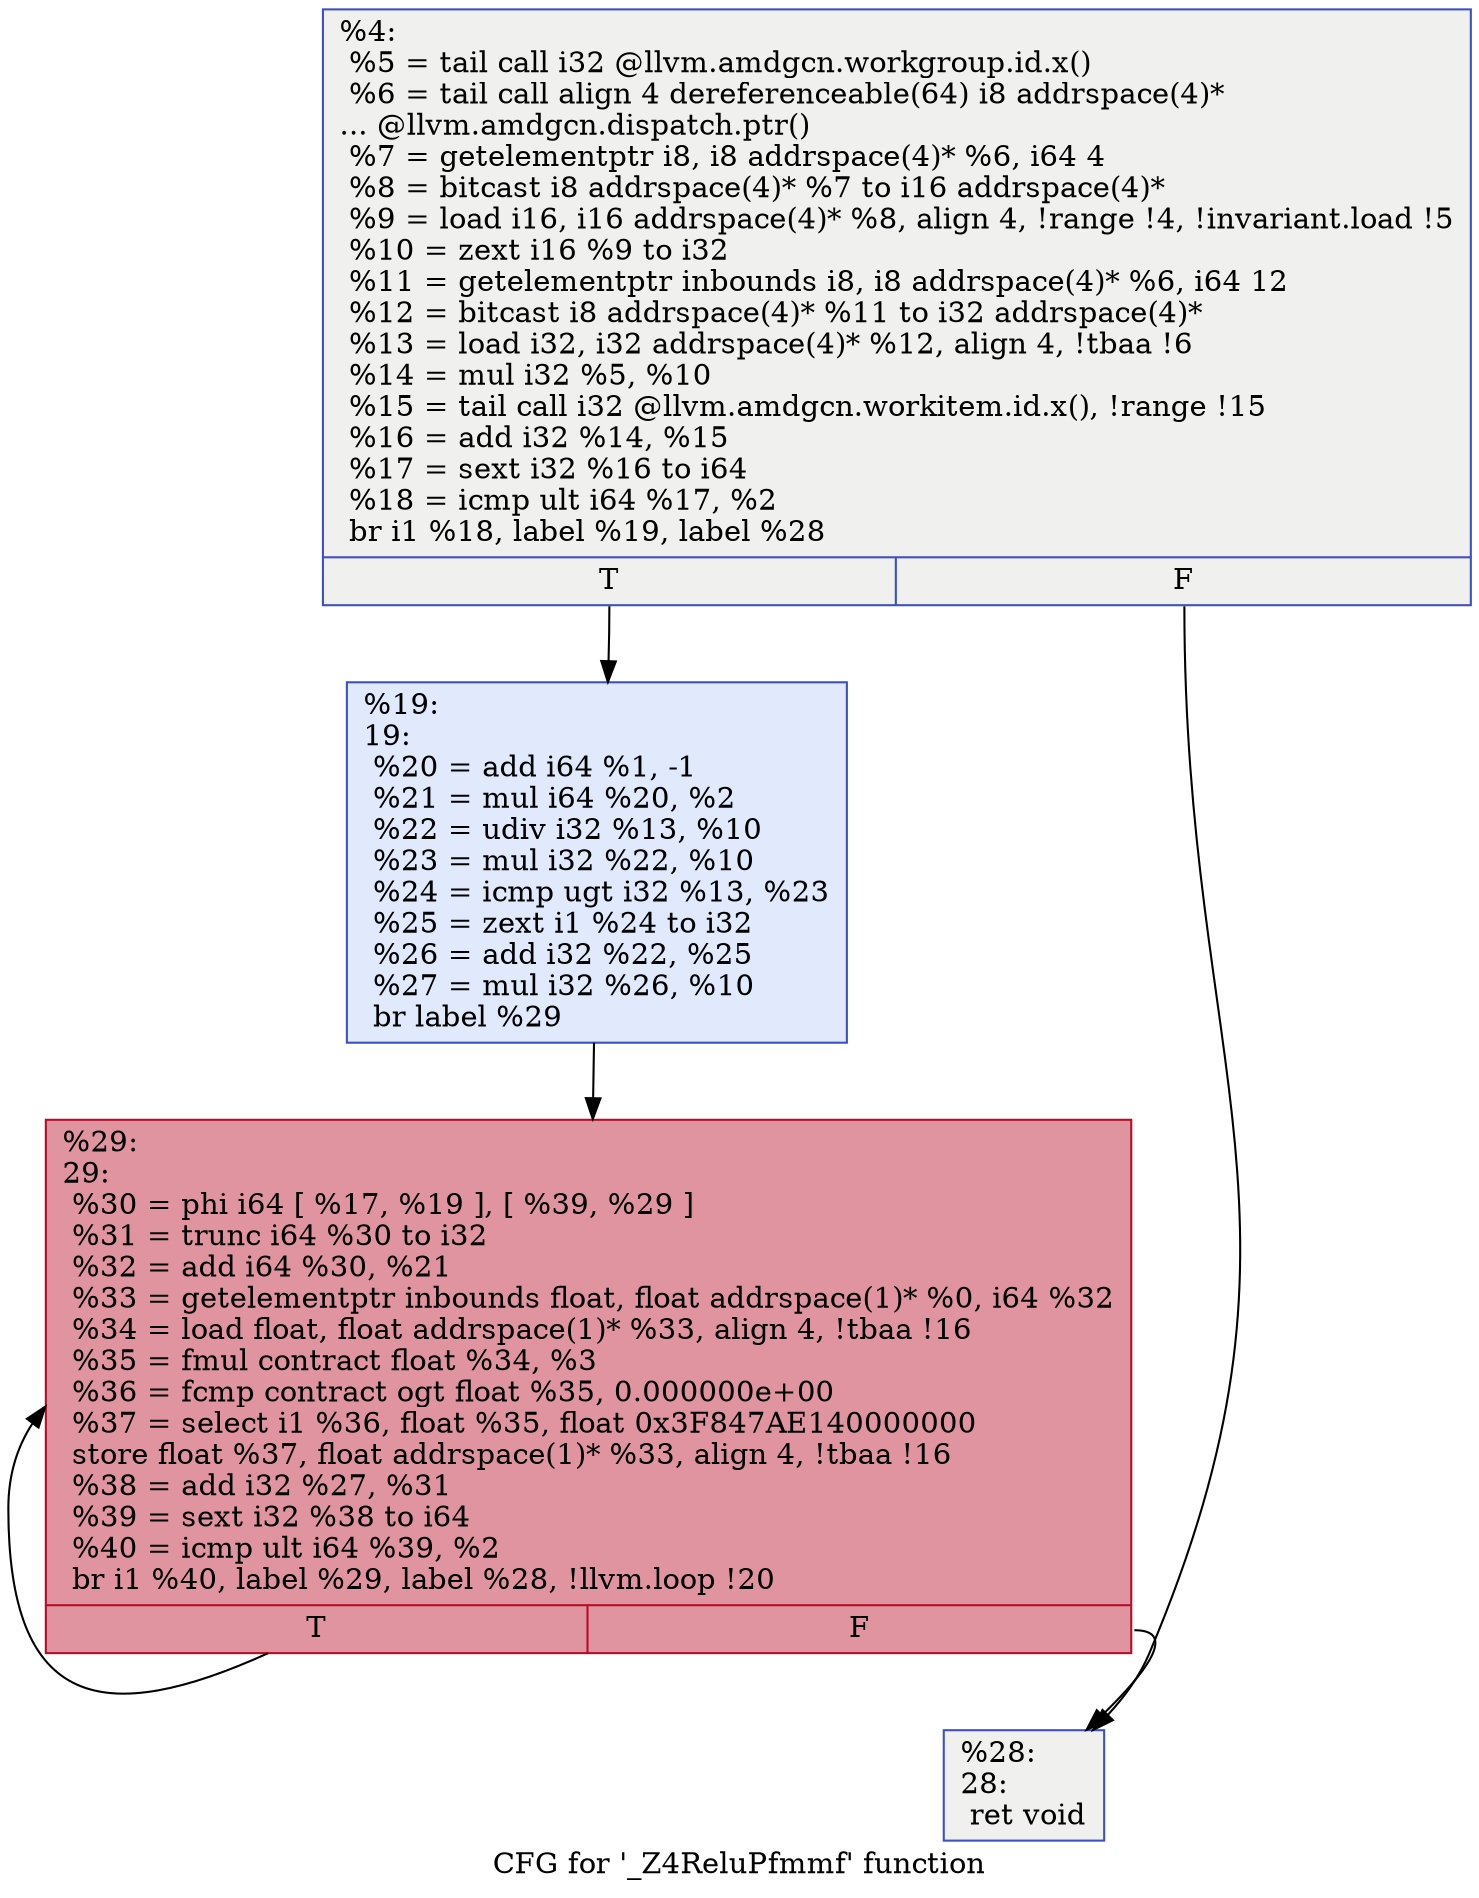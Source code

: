 digraph "CFG for '_Z4ReluPfmmf' function" {
	label="CFG for '_Z4ReluPfmmf' function";

	Node0x4928430 [shape=record,color="#3d50c3ff", style=filled, fillcolor="#dedcdb70",label="{%4:\l  %5 = tail call i32 @llvm.amdgcn.workgroup.id.x()\l  %6 = tail call align 4 dereferenceable(64) i8 addrspace(4)*\l... @llvm.amdgcn.dispatch.ptr()\l  %7 = getelementptr i8, i8 addrspace(4)* %6, i64 4\l  %8 = bitcast i8 addrspace(4)* %7 to i16 addrspace(4)*\l  %9 = load i16, i16 addrspace(4)* %8, align 4, !range !4, !invariant.load !5\l  %10 = zext i16 %9 to i32\l  %11 = getelementptr inbounds i8, i8 addrspace(4)* %6, i64 12\l  %12 = bitcast i8 addrspace(4)* %11 to i32 addrspace(4)*\l  %13 = load i32, i32 addrspace(4)* %12, align 4, !tbaa !6\l  %14 = mul i32 %5, %10\l  %15 = tail call i32 @llvm.amdgcn.workitem.id.x(), !range !15\l  %16 = add i32 %14, %15\l  %17 = sext i32 %16 to i64\l  %18 = icmp ult i64 %17, %2\l  br i1 %18, label %19, label %28\l|{<s0>T|<s1>F}}"];
	Node0x4928430:s0 -> Node0x492a750;
	Node0x4928430:s1 -> Node0x492a7e0;
	Node0x492a750 [shape=record,color="#3d50c3ff", style=filled, fillcolor="#b9d0f970",label="{%19:\l19:                                               \l  %20 = add i64 %1, -1\l  %21 = mul i64 %20, %2\l  %22 = udiv i32 %13, %10\l  %23 = mul i32 %22, %10\l  %24 = icmp ugt i32 %13, %23\l  %25 = zext i1 %24 to i32\l  %26 = add i32 %22, %25\l  %27 = mul i32 %26, %10\l  br label %29\l}"];
	Node0x492a750 -> Node0x492ad80;
	Node0x492a7e0 [shape=record,color="#3d50c3ff", style=filled, fillcolor="#dedcdb70",label="{%28:\l28:                                               \l  ret void\l}"];
	Node0x492ad80 [shape=record,color="#b70d28ff", style=filled, fillcolor="#b70d2870",label="{%29:\l29:                                               \l  %30 = phi i64 [ %17, %19 ], [ %39, %29 ]\l  %31 = trunc i64 %30 to i32\l  %32 = add i64 %30, %21\l  %33 = getelementptr inbounds float, float addrspace(1)* %0, i64 %32\l  %34 = load float, float addrspace(1)* %33, align 4, !tbaa !16\l  %35 = fmul contract float %34, %3\l  %36 = fcmp contract ogt float %35, 0.000000e+00\l  %37 = select i1 %36, float %35, float 0x3F847AE140000000\l  store float %37, float addrspace(1)* %33, align 4, !tbaa !16\l  %38 = add i32 %27, %31\l  %39 = sext i32 %38 to i64\l  %40 = icmp ult i64 %39, %2\l  br i1 %40, label %29, label %28, !llvm.loop !20\l|{<s0>T|<s1>F}}"];
	Node0x492ad80:s0 -> Node0x492ad80;
	Node0x492ad80:s1 -> Node0x492a7e0;
}
